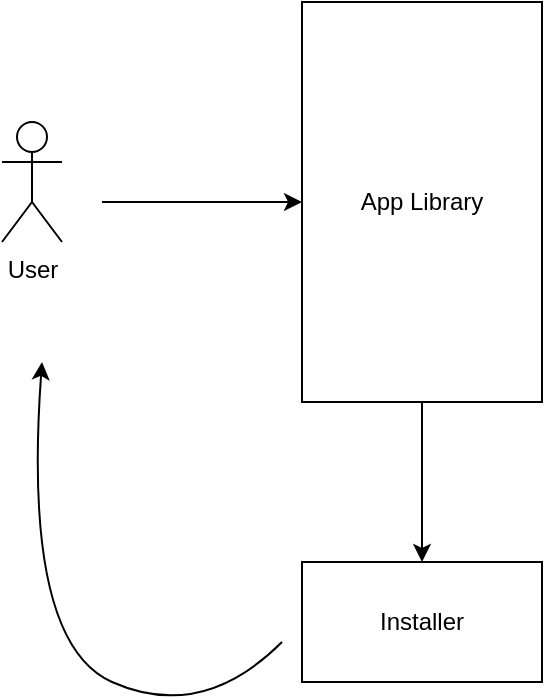 <mxfile version="20.4.1" type="github">
  <diagram id="-IH8wVz2XO1nhJ03kKCA" name="Page-1">
    <mxGraphModel dx="1186" dy="795" grid="1" gridSize="10" guides="1" tooltips="1" connect="1" arrows="1" fold="1" page="1" pageScale="1" pageWidth="850" pageHeight="1100" math="0" shadow="0">
      <root>
        <mxCell id="0" />
        <mxCell id="1" parent="0" />
        <mxCell id="2w_d7k_dwtlF8tWkoicX-1" value="User" style="shape=umlActor;verticalLabelPosition=bottom;verticalAlign=top;html=1;outlineConnect=0;" vertex="1" parent="1">
          <mxGeometry x="210" y="340" width="30" height="60" as="geometry" />
        </mxCell>
        <mxCell id="2w_d7k_dwtlF8tWkoicX-2" value="" style="endArrow=classic;html=1;rounded=0;" edge="1" parent="1">
          <mxGeometry width="50" height="50" relative="1" as="geometry">
            <mxPoint x="260" y="380" as="sourcePoint" />
            <mxPoint x="360" y="380" as="targetPoint" />
          </mxGeometry>
        </mxCell>
        <mxCell id="2w_d7k_dwtlF8tWkoicX-3" value="App Library" style="rounded=0;whiteSpace=wrap;html=1;" vertex="1" parent="1">
          <mxGeometry x="360" y="280" width="120" height="200" as="geometry" />
        </mxCell>
        <mxCell id="2w_d7k_dwtlF8tWkoicX-6" value="" style="endArrow=classic;html=1;rounded=0;exitX=0.5;exitY=1;exitDx=0;exitDy=0;" edge="1" parent="1" source="2w_d7k_dwtlF8tWkoicX-3">
          <mxGeometry width="50" height="50" relative="1" as="geometry">
            <mxPoint x="375" y="610" as="sourcePoint" />
            <mxPoint x="420" y="560" as="targetPoint" />
          </mxGeometry>
        </mxCell>
        <mxCell id="2w_d7k_dwtlF8tWkoicX-7" value="Installer" style="rounded=0;whiteSpace=wrap;html=1;" vertex="1" parent="1">
          <mxGeometry x="360" y="560" width="120" height="60" as="geometry" />
        </mxCell>
        <mxCell id="2w_d7k_dwtlF8tWkoicX-8" value="" style="curved=1;endArrow=classic;html=1;rounded=0;" edge="1" parent="1">
          <mxGeometry width="50" height="50" relative="1" as="geometry">
            <mxPoint x="350" y="600" as="sourcePoint" />
            <mxPoint x="230" y="460" as="targetPoint" />
            <Array as="points">
              <mxPoint x="310" y="640" />
              <mxPoint x="220" y="600" />
            </Array>
          </mxGeometry>
        </mxCell>
      </root>
    </mxGraphModel>
  </diagram>
</mxfile>
